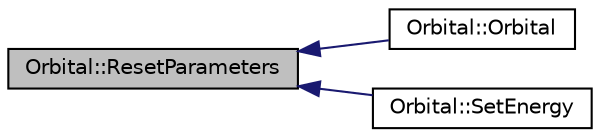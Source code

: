 digraph "Orbital::ResetParameters"
{
  edge [fontname="Helvetica",fontsize="10",labelfontname="Helvetica",labelfontsize="10"];
  node [fontname="Helvetica",fontsize="10",shape=record];
  rankdir="LR";
  Node1 [label="Orbital::ResetParameters",height=0.2,width=0.4,color="black", fillcolor="grey75", style="filled", fontcolor="black"];
  Node1 -> Node2 [dir="back",color="midnightblue",fontsize="10",style="solid",fontname="Helvetica"];
  Node2 [label="Orbital::Orbital",height=0.2,width=0.4,color="black", fillcolor="white", style="filled",URL="$class_orbital.html#a67d4c9722019f695e884c540ae8914b4"];
  Node1 -> Node3 [dir="back",color="midnightblue",fontsize="10",style="solid",fontname="Helvetica"];
  Node3 [label="Orbital::SetEnergy",height=0.2,width=0.4,color="black", fillcolor="white", style="filled",URL="$class_orbital.html#ad13d6b0d246278f35545816c59680727"];
}
